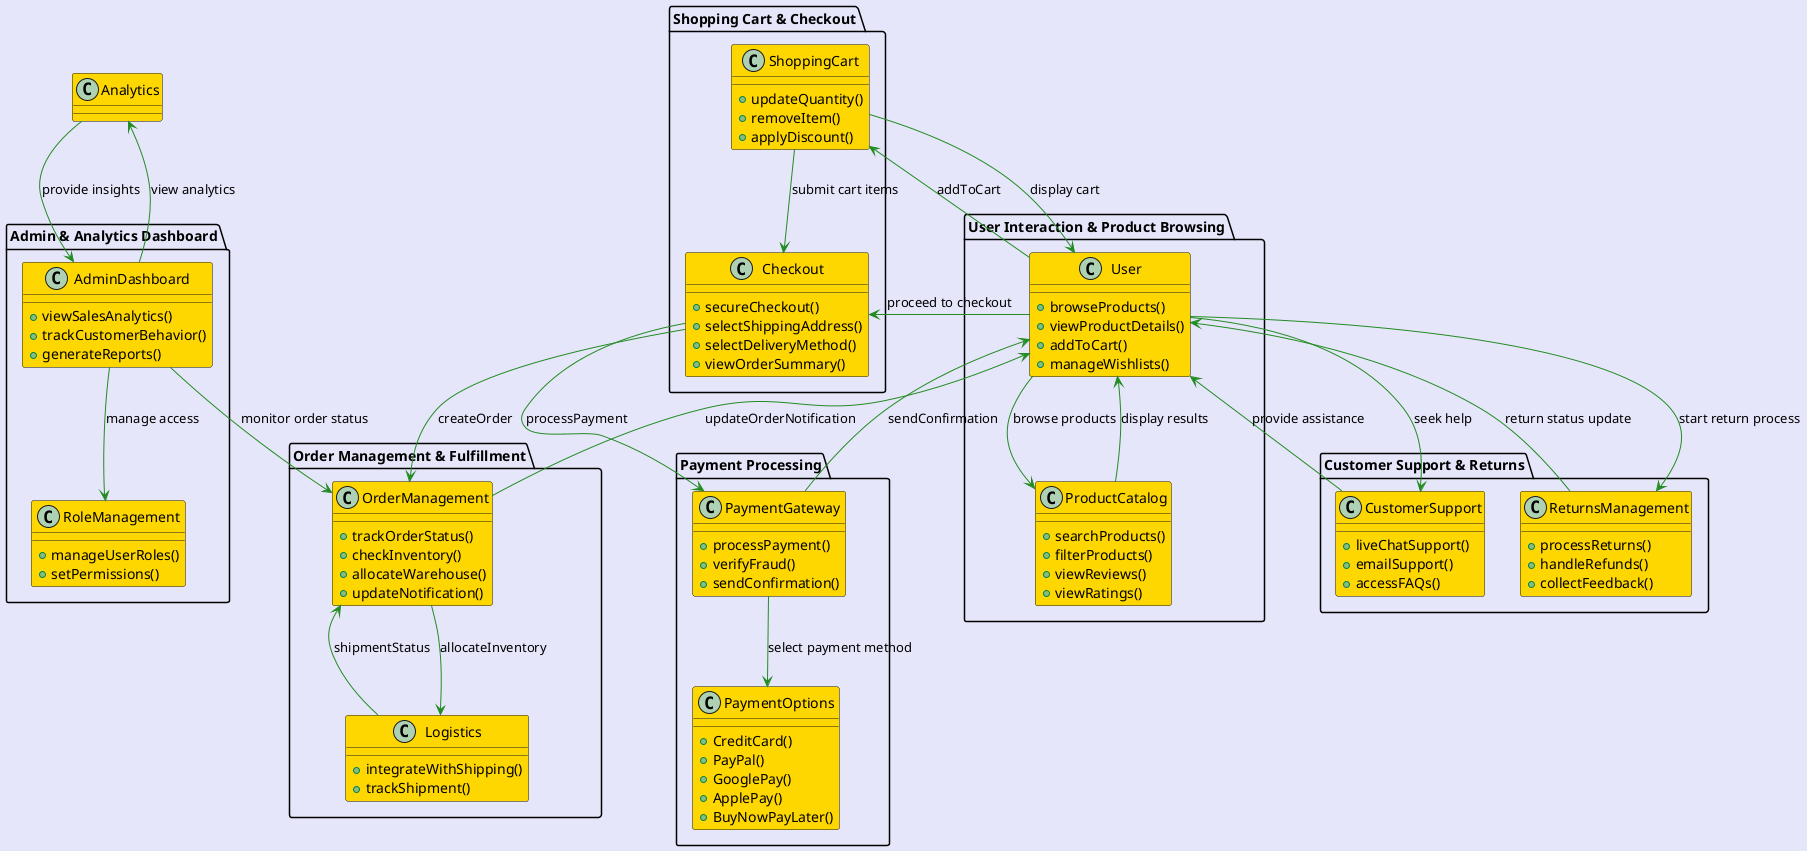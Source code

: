 @startuml
skinparam backgroundColor #E6E6FA
skinparam arrowColor #228B22
skinparam class {
    BackgroundColor #FFD700
}

package "User Interaction & Product Browsing" {
    class User {
        + browseProducts()
        + viewProductDetails()
        + addToCart()
        + manageWishlists()
    }
    
    class ProductCatalog {
        + searchProducts()
        + filterProducts()
        + viewReviews()
        + viewRatings()
    }
}

package "Shopping Cart & Checkout" {
    class ShoppingCart {
        + updateQuantity()
        + removeItem()
        + applyDiscount()
    }
    
    class Checkout {
        + secureCheckout()
        + selectShippingAddress()
        + selectDeliveryMethod()
        + viewOrderSummary()
    }
}

package "Payment Processing" {
    class PaymentGateway {
        + processPayment()
        + verifyFraud()
        + sendConfirmation()
    }
    
    class PaymentOptions {
        + CreditCard()
        + PayPal()
        + GooglePay()
        + ApplePay()
        + BuyNowPayLater()
    }
}

package "Order Management & Fulfillment" {
    class OrderManagement {
        + trackOrderStatus()
        + checkInventory()
        + allocateWarehouse()
        + updateNotification()
    }
    
    class Logistics {
        + integrateWithShipping()
        + trackShipment()
    }
}

package "Customer Support & Returns" {
    class CustomerSupport {
        + liveChatSupport()
        + emailSupport()
        + accessFAQs()
    }
    
    class ReturnsManagement {
        + processReturns()
        + handleRefunds()
        + collectFeedback()
    }
}

package "Admin & Analytics Dashboard" {
    class AdminDashboard {
        + viewSalesAnalytics()
        + trackCustomerBehavior()
        + generateReports()
    }
    
    class RoleManagement {
        + manageUserRoles()
        + setPermissions()
    }
}

' Define arrows between components

User --> ProductCatalog : browse products
ProductCatalog --> User : display results

User --> ShoppingCart : addToCart
ShoppingCart --> User : display cart

User --> Checkout : proceed to checkout
ShoppingCart --> Checkout : submit cart items
Checkout --> PaymentGateway : processPayment

PaymentGateway --> PaymentOptions : select payment method
PaymentGateway --> User : sendConfirmation

Checkout --> OrderManagement : createOrder
OrderManagement --> Logistics : allocateInventory
Logistics --> OrderManagement : shipmentStatus
OrderManagement --> User : updateOrderNotification

User --> CustomerSupport : seek help
CustomerSupport --> User : provide assistance

User --> ReturnsManagement : start return process
ReturnsManagement --> User : return status update

AdminDashboard --> OrderManagement : monitor order status
AdminDashboard --> RoleManagement : manage access

AdminDashboard --> Analytics : view analytics
Analytics --> AdminDashboard : provide insights

@enduml
